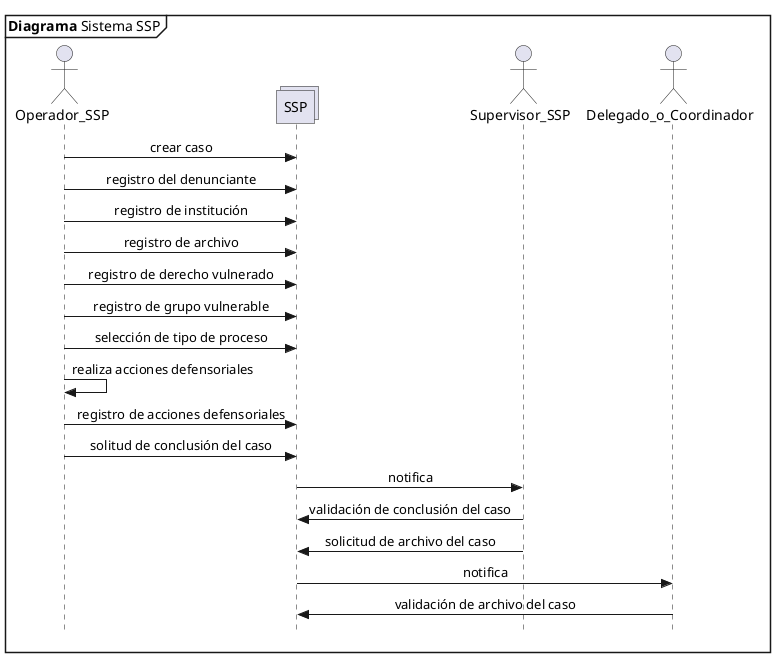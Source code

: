 @startuml Diagrama_Sistema
skinparam Style strictuml
skinparam SequenceMessageAlignment center

mainframe **Diagrama** Sistema SSP

actor Operador_SSP as opssp
collections SSP
actor Supervisor_SSP as supssp
actor Delegado_o_Coordinador as delcor

opssp->SSP: crear caso
opssp->SSP: registro del denunciante
opssp->SSP: registro de institución 
opssp->SSP: registro de archivo
opssp->SSP: registro de derecho vulnerado
opssp->SSP: registro de grupo vulnerable
opssp->SSP: selección de tipo de proceso
opssp->opssp: realiza acciones defensoriales
opssp->SSP: registro de acciones defensoriales
opssp->SSP: solitud de conclusión del caso
SSP->supssp: notifica
supssp->SSP: validación de conclusión del caso
supssp->SSP: solicitud de archivo del caso
SSP->delcor: notifica
delcor->SSP: validación de archivo del caso


@enduml